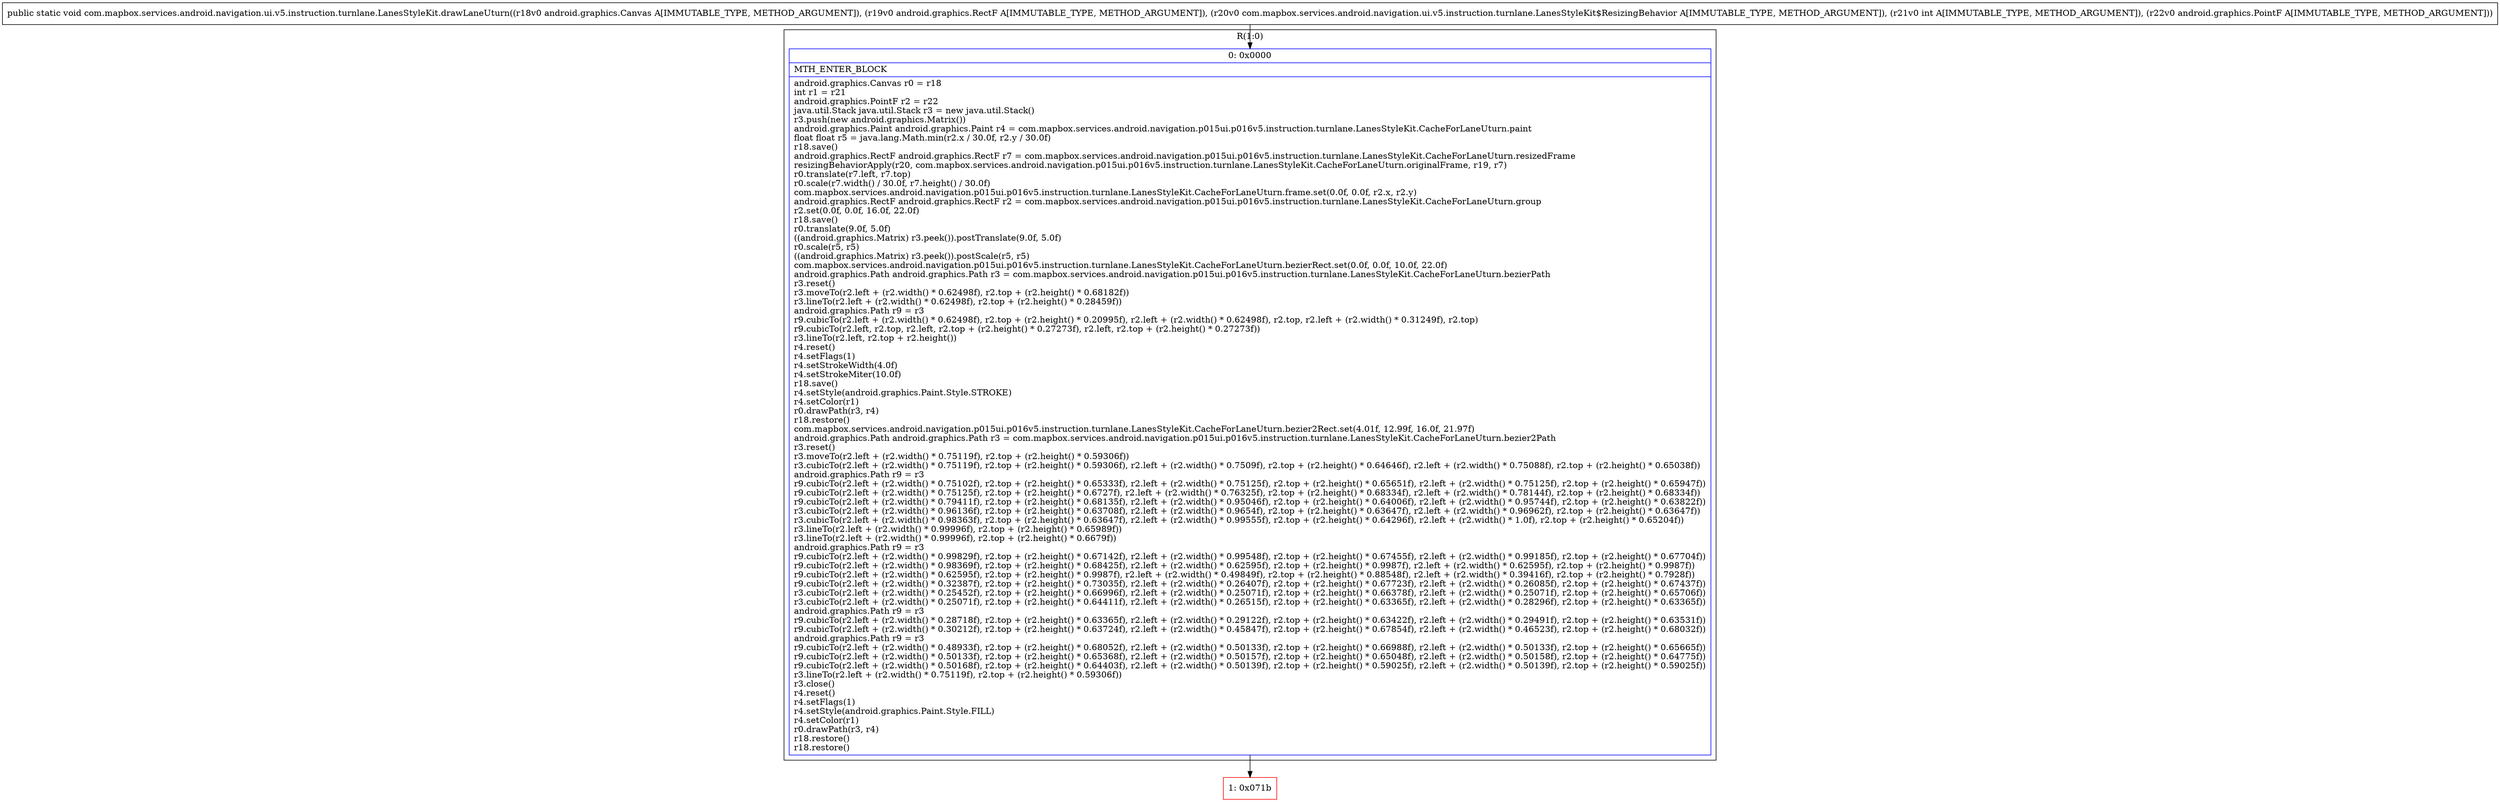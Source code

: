 digraph "CFG forcom.mapbox.services.android.navigation.ui.v5.instruction.turnlane.LanesStyleKit.drawLaneUturn(Landroid\/graphics\/Canvas;Landroid\/graphics\/RectF;Lcom\/mapbox\/services\/android\/navigation\/ui\/v5\/instruction\/turnlane\/LanesStyleKit$ResizingBehavior;ILandroid\/graphics\/PointF;)V" {
subgraph cluster_Region_235819623 {
label = "R(1:0)";
node [shape=record,color=blue];
Node_0 [shape=record,label="{0\:\ 0x0000|MTH_ENTER_BLOCK\l|android.graphics.Canvas r0 = r18\lint r1 = r21\landroid.graphics.PointF r2 = r22\ljava.util.Stack java.util.Stack r3 = new java.util.Stack()\lr3.push(new android.graphics.Matrix())\landroid.graphics.Paint android.graphics.Paint r4 = com.mapbox.services.android.navigation.p015ui.p016v5.instruction.turnlane.LanesStyleKit.CacheForLaneUturn.paint\lfloat float r5 = java.lang.Math.min(r2.x \/ 30.0f, r2.y \/ 30.0f)\lr18.save()\landroid.graphics.RectF android.graphics.RectF r7 = com.mapbox.services.android.navigation.p015ui.p016v5.instruction.turnlane.LanesStyleKit.CacheForLaneUturn.resizedFrame\lresizingBehaviorApply(r20, com.mapbox.services.android.navigation.p015ui.p016v5.instruction.turnlane.LanesStyleKit.CacheForLaneUturn.originalFrame, r19, r7)\lr0.translate(r7.left, r7.top)\lr0.scale(r7.width() \/ 30.0f, r7.height() \/ 30.0f)\lcom.mapbox.services.android.navigation.p015ui.p016v5.instruction.turnlane.LanesStyleKit.CacheForLaneUturn.frame.set(0.0f, 0.0f, r2.x, r2.y)\landroid.graphics.RectF android.graphics.RectF r2 = com.mapbox.services.android.navigation.p015ui.p016v5.instruction.turnlane.LanesStyleKit.CacheForLaneUturn.group\lr2.set(0.0f, 0.0f, 16.0f, 22.0f)\lr18.save()\lr0.translate(9.0f, 5.0f)\l((android.graphics.Matrix) r3.peek()).postTranslate(9.0f, 5.0f)\lr0.scale(r5, r5)\l((android.graphics.Matrix) r3.peek()).postScale(r5, r5)\lcom.mapbox.services.android.navigation.p015ui.p016v5.instruction.turnlane.LanesStyleKit.CacheForLaneUturn.bezierRect.set(0.0f, 0.0f, 10.0f, 22.0f)\landroid.graphics.Path android.graphics.Path r3 = com.mapbox.services.android.navigation.p015ui.p016v5.instruction.turnlane.LanesStyleKit.CacheForLaneUturn.bezierPath\lr3.reset()\lr3.moveTo(r2.left + (r2.width() * 0.62498f), r2.top + (r2.height() * 0.68182f))\lr3.lineTo(r2.left + (r2.width() * 0.62498f), r2.top + (r2.height() * 0.28459f))\landroid.graphics.Path r9 = r3\lr9.cubicTo(r2.left + (r2.width() * 0.62498f), r2.top + (r2.height() * 0.20995f), r2.left + (r2.width() * 0.62498f), r2.top, r2.left + (r2.width() * 0.31249f), r2.top)\lr9.cubicTo(r2.left, r2.top, r2.left, r2.top + (r2.height() * 0.27273f), r2.left, r2.top + (r2.height() * 0.27273f))\lr3.lineTo(r2.left, r2.top + r2.height())\lr4.reset()\lr4.setFlags(1)\lr4.setStrokeWidth(4.0f)\lr4.setStrokeMiter(10.0f)\lr18.save()\lr4.setStyle(android.graphics.Paint.Style.STROKE)\lr4.setColor(r1)\lr0.drawPath(r3, r4)\lr18.restore()\lcom.mapbox.services.android.navigation.p015ui.p016v5.instruction.turnlane.LanesStyleKit.CacheForLaneUturn.bezier2Rect.set(4.01f, 12.99f, 16.0f, 21.97f)\landroid.graphics.Path android.graphics.Path r3 = com.mapbox.services.android.navigation.p015ui.p016v5.instruction.turnlane.LanesStyleKit.CacheForLaneUturn.bezier2Path\lr3.reset()\lr3.moveTo(r2.left + (r2.width() * 0.75119f), r2.top + (r2.height() * 0.59306f))\lr3.cubicTo(r2.left + (r2.width() * 0.75119f), r2.top + (r2.height() * 0.59306f), r2.left + (r2.width() * 0.7509f), r2.top + (r2.height() * 0.64646f), r2.left + (r2.width() * 0.75088f), r2.top + (r2.height() * 0.65038f))\landroid.graphics.Path r9 = r3\lr9.cubicTo(r2.left + (r2.width() * 0.75102f), r2.top + (r2.height() * 0.65333f), r2.left + (r2.width() * 0.75125f), r2.top + (r2.height() * 0.65651f), r2.left + (r2.width() * 0.75125f), r2.top + (r2.height() * 0.65947f))\lr9.cubicTo(r2.left + (r2.width() * 0.75125f), r2.top + (r2.height() * 0.6727f), r2.left + (r2.width() * 0.76325f), r2.top + (r2.height() * 0.68334f), r2.left + (r2.width() * 0.78144f), r2.top + (r2.height() * 0.68334f))\lr9.cubicTo(r2.left + (r2.width() * 0.79411f), r2.top + (r2.height() * 0.68135f), r2.left + (r2.width() * 0.95046f), r2.top + (r2.height() * 0.64006f), r2.left + (r2.width() * 0.95744f), r2.top + (r2.height() * 0.63822f))\lr3.cubicTo(r2.left + (r2.width() * 0.96136f), r2.top + (r2.height() * 0.63708f), r2.left + (r2.width() * 0.9654f), r2.top + (r2.height() * 0.63647f), r2.left + (r2.width() * 0.96962f), r2.top + (r2.height() * 0.63647f))\lr3.cubicTo(r2.left + (r2.width() * 0.98363f), r2.top + (r2.height() * 0.63647f), r2.left + (r2.width() * 0.99555f), r2.top + (r2.height() * 0.64296f), r2.left + (r2.width() * 1.0f), r2.top + (r2.height() * 0.65204f))\lr3.lineTo(r2.left + (r2.width() * 0.99996f), r2.top + (r2.height() * 0.65989f))\lr3.lineTo(r2.left + (r2.width() * 0.99996f), r2.top + (r2.height() * 0.6679f))\landroid.graphics.Path r9 = r3\lr9.cubicTo(r2.left + (r2.width() * 0.99829f), r2.top + (r2.height() * 0.67142f), r2.left + (r2.width() * 0.99548f), r2.top + (r2.height() * 0.67455f), r2.left + (r2.width() * 0.99185f), r2.top + (r2.height() * 0.67704f))\lr9.cubicTo(r2.left + (r2.width() * 0.98369f), r2.top + (r2.height() * 0.68425f), r2.left + (r2.width() * 0.62595f), r2.top + (r2.height() * 0.9987f), r2.left + (r2.width() * 0.62595f), r2.top + (r2.height() * 0.9987f))\lr9.cubicTo(r2.left + (r2.width() * 0.62595f), r2.top + (r2.height() * 0.9987f), r2.left + (r2.width() * 0.49849f), r2.top + (r2.height() * 0.88548f), r2.left + (r2.width() * 0.39416f), r2.top + (r2.height() * 0.7928f))\lr9.cubicTo(r2.left + (r2.width() * 0.32387f), r2.top + (r2.height() * 0.73035f), r2.left + (r2.width() * 0.26407f), r2.top + (r2.height() * 0.67723f), r2.left + (r2.width() * 0.26085f), r2.top + (r2.height() * 0.67437f))\lr3.cubicTo(r2.left + (r2.width() * 0.25452f), r2.top + (r2.height() * 0.66996f), r2.left + (r2.width() * 0.25071f), r2.top + (r2.height() * 0.66378f), r2.left + (r2.width() * 0.25071f), r2.top + (r2.height() * 0.65706f))\lr3.cubicTo(r2.left + (r2.width() * 0.25071f), r2.top + (r2.height() * 0.64411f), r2.left + (r2.width() * 0.26515f), r2.top + (r2.height() * 0.63365f), r2.left + (r2.width() * 0.28296f), r2.top + (r2.height() * 0.63365f))\landroid.graphics.Path r9 = r3\lr9.cubicTo(r2.left + (r2.width() * 0.28718f), r2.top + (r2.height() * 0.63365f), r2.left + (r2.width() * 0.29122f), r2.top + (r2.height() * 0.63422f), r2.left + (r2.width() * 0.29491f), r2.top + (r2.height() * 0.63531f))\lr9.cubicTo(r2.left + (r2.width() * 0.30212f), r2.top + (r2.height() * 0.63724f), r2.left + (r2.width() * 0.45847f), r2.top + (r2.height() * 0.67854f), r2.left + (r2.width() * 0.46523f), r2.top + (r2.height() * 0.68032f))\landroid.graphics.Path r9 = r3\lr9.cubicTo(r2.left + (r2.width() * 0.48933f), r2.top + (r2.height() * 0.68052f), r2.left + (r2.width() * 0.50133f), r2.top + (r2.height() * 0.66988f), r2.left + (r2.width() * 0.50133f), r2.top + (r2.height() * 0.65665f))\lr9.cubicTo(r2.left + (r2.width() * 0.50133f), r2.top + (r2.height() * 0.65368f), r2.left + (r2.width() * 0.50157f), r2.top + (r2.height() * 0.65048f), r2.left + (r2.width() * 0.50158f), r2.top + (r2.height() * 0.64775f))\lr9.cubicTo(r2.left + (r2.width() * 0.50168f), r2.top + (r2.height() * 0.64403f), r2.left + (r2.width() * 0.50139f), r2.top + (r2.height() * 0.59025f), r2.left + (r2.width() * 0.50139f), r2.top + (r2.height() * 0.59025f))\lr3.lineTo(r2.left + (r2.width() * 0.75119f), r2.top + (r2.height() * 0.59306f))\lr3.close()\lr4.reset()\lr4.setFlags(1)\lr4.setStyle(android.graphics.Paint.Style.FILL)\lr4.setColor(r1)\lr0.drawPath(r3, r4)\lr18.restore()\lr18.restore()\l}"];
}
Node_1 [shape=record,color=red,label="{1\:\ 0x071b}"];
MethodNode[shape=record,label="{public static void com.mapbox.services.android.navigation.ui.v5.instruction.turnlane.LanesStyleKit.drawLaneUturn((r18v0 android.graphics.Canvas A[IMMUTABLE_TYPE, METHOD_ARGUMENT]), (r19v0 android.graphics.RectF A[IMMUTABLE_TYPE, METHOD_ARGUMENT]), (r20v0 com.mapbox.services.android.navigation.ui.v5.instruction.turnlane.LanesStyleKit$ResizingBehavior A[IMMUTABLE_TYPE, METHOD_ARGUMENT]), (r21v0 int A[IMMUTABLE_TYPE, METHOD_ARGUMENT]), (r22v0 android.graphics.PointF A[IMMUTABLE_TYPE, METHOD_ARGUMENT])) }"];
MethodNode -> Node_0;
Node_0 -> Node_1;
}

